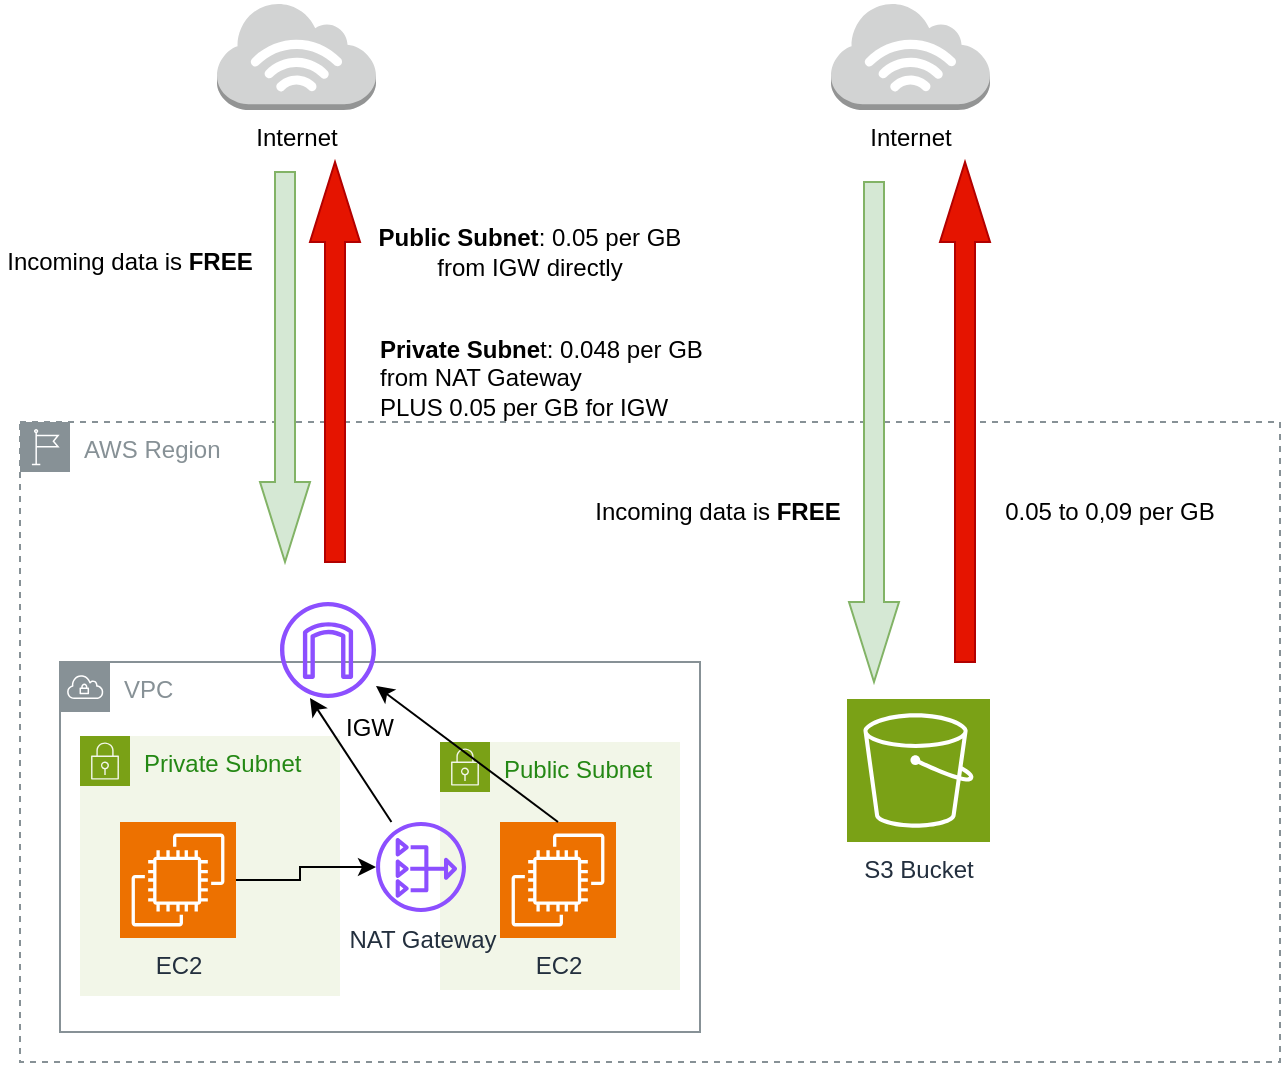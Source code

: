 <mxfile version="24.5.5" type="github">
  <diagram name="Page-1" id="4Jioflp6mPC1VqLNQQG0">
    <mxGraphModel dx="1026" dy="585" grid="1" gridSize="10" guides="1" tooltips="1" connect="1" arrows="1" fold="1" page="1" pageScale="1" pageWidth="850" pageHeight="1100" math="0" shadow="0">
      <root>
        <mxCell id="0" />
        <mxCell id="1" parent="0" />
        <mxCell id="bRZXsDWAL-ojzYbplzxd-2" value="VPC" style="sketch=0;outlineConnect=0;gradientColor=none;html=1;whiteSpace=wrap;fontSize=12;fontStyle=0;shape=mxgraph.aws4.group;grIcon=mxgraph.aws4.group_vpc;strokeColor=#879196;fillColor=none;verticalAlign=top;align=left;spacingLeft=30;fontColor=#879196;dashed=0;" vertex="1" parent="1">
          <mxGeometry x="160" y="360" width="320" height="185" as="geometry" />
        </mxCell>
        <mxCell id="bRZXsDWAL-ojzYbplzxd-1" value="AWS Region" style="sketch=0;outlineConnect=0;gradientColor=none;html=1;whiteSpace=wrap;fontSize=12;fontStyle=0;shape=mxgraph.aws4.group;grIcon=mxgraph.aws4.group_region;strokeColor=#879196;fillColor=none;verticalAlign=top;align=left;spacingLeft=30;fontColor=#879196;dashed=1;" vertex="1" parent="1">
          <mxGeometry x="140" y="240" width="630" height="320" as="geometry" />
        </mxCell>
        <mxCell id="bRZXsDWAL-ojzYbplzxd-25" value="Private Subnet" style="points=[[0,0],[0.25,0],[0.5,0],[0.75,0],[1,0],[1,0.25],[1,0.5],[1,0.75],[1,1],[0.75,1],[0.5,1],[0.25,1],[0,1],[0,0.75],[0,0.5],[0,0.25]];outlineConnect=0;gradientColor=none;html=1;whiteSpace=wrap;fontSize=12;fontStyle=0;container=1;pointerEvents=0;collapsible=0;recursiveResize=0;shape=mxgraph.aws4.group;grIcon=mxgraph.aws4.group_security_group;grStroke=0;strokeColor=#7AA116;fillColor=#F2F6E8;verticalAlign=top;align=left;spacingLeft=30;fontColor=#248814;dashed=0;" vertex="1" parent="1">
          <mxGeometry x="170" y="397" width="130" height="130" as="geometry" />
        </mxCell>
        <mxCell id="bRZXsDWAL-ojzYbplzxd-3" value="EC2" style="sketch=0;points=[[0,0,0],[0.25,0,0],[0.5,0,0],[0.75,0,0],[1,0,0],[0,1,0],[0.25,1,0],[0.5,1,0],[0.75,1,0],[1,1,0],[0,0.25,0],[0,0.5,0],[0,0.75,0],[1,0.25,0],[1,0.5,0],[1,0.75,0]];outlineConnect=0;fontColor=#232F3E;fillColor=#ED7100;strokeColor=#ffffff;dashed=0;verticalLabelPosition=bottom;verticalAlign=top;align=center;html=1;fontSize=12;fontStyle=0;aspect=fixed;shape=mxgraph.aws4.resourceIcon;resIcon=mxgraph.aws4.ec2;" vertex="1" parent="bRZXsDWAL-ojzYbplzxd-25">
          <mxGeometry x="20" y="43" width="58" height="58" as="geometry" />
        </mxCell>
        <mxCell id="bRZXsDWAL-ojzYbplzxd-14" style="edgeStyle=orthogonalEdgeStyle;rounded=0;orthogonalLoop=1;jettySize=auto;html=1;" edge="1" parent="1" source="bRZXsDWAL-ojzYbplzxd-3" target="bRZXsDWAL-ojzYbplzxd-24">
          <mxGeometry relative="1" as="geometry">
            <Array as="points">
              <mxPoint x="280" y="469" />
            </Array>
          </mxGeometry>
        </mxCell>
        <mxCell id="bRZXsDWAL-ojzYbplzxd-4" value="S3 Bucket" style="sketch=0;points=[[0,0,0],[0.25,0,0],[0.5,0,0],[0.75,0,0],[1,0,0],[0,1,0],[0.25,1,0],[0.5,1,0],[0.75,1,0],[1,1,0],[0,0.25,0],[0,0.5,0],[0,0.75,0],[1,0.25,0],[1,0.5,0],[1,0.75,0]];outlineConnect=0;fontColor=#232F3E;fillColor=#7AA116;strokeColor=#ffffff;dashed=0;verticalLabelPosition=bottom;verticalAlign=top;align=center;html=1;fontSize=12;fontStyle=0;aspect=fixed;shape=mxgraph.aws4.resourceIcon;resIcon=mxgraph.aws4.s3;" vertex="1" parent="1">
          <mxGeometry x="553.5" y="378.5" width="71.5" height="71.5" as="geometry" />
        </mxCell>
        <mxCell id="bRZXsDWAL-ojzYbplzxd-6" value="" style="html=1;shadow=0;dashed=0;align=center;verticalAlign=middle;shape=mxgraph.arrows2.arrow;dy=0.6;dx=40;direction=south;notch=0;fillColor=#d5e8d4;strokeColor=#82b366;" vertex="1" parent="1">
          <mxGeometry x="260" y="115" width="25" height="195" as="geometry" />
        </mxCell>
        <mxCell id="bRZXsDWAL-ojzYbplzxd-7" value="Internet" style="outlineConnect=0;dashed=0;verticalLabelPosition=bottom;verticalAlign=top;align=center;html=1;shape=mxgraph.aws3.internet_3;fillColor=#D2D3D3;gradientColor=none;" vertex="1" parent="1">
          <mxGeometry x="238.5" y="30" width="79.5" height="54" as="geometry" />
        </mxCell>
        <mxCell id="bRZXsDWAL-ojzYbplzxd-8" value="Incoming data is &lt;b&gt;FREE&lt;/b&gt;" style="text;html=1;align=center;verticalAlign=middle;whiteSpace=wrap;rounded=0;rotation=0;" vertex="1" parent="1">
          <mxGeometry x="130" y="145" width="130" height="30" as="geometry" />
        </mxCell>
        <mxCell id="bRZXsDWAL-ojzYbplzxd-9" value="" style="html=1;shadow=0;dashed=0;align=center;verticalAlign=middle;shape=mxgraph.arrows2.arrow;dy=0.6;dx=40;direction=south;notch=0;fillColor=#e51400;strokeColor=#B20000;rotation=-180;fontColor=#ffffff;" vertex="1" parent="1">
          <mxGeometry x="285" y="110" width="25" height="200" as="geometry" />
        </mxCell>
        <mxCell id="bRZXsDWAL-ojzYbplzxd-12" value="IGW" style="text;html=1;align=center;verticalAlign=middle;whiteSpace=wrap;rounded=0;" vertex="1" parent="1">
          <mxGeometry x="285" y="378" width="60" height="30" as="geometry" />
        </mxCell>
        <mxCell id="bRZXsDWAL-ojzYbplzxd-13" value="" style="sketch=0;outlineConnect=0;fontColor=#232F3E;gradientColor=none;fillColor=#8C4FFF;strokeColor=none;dashed=0;verticalLabelPosition=bottom;verticalAlign=top;align=center;html=1;fontSize=12;fontStyle=0;aspect=fixed;pointerEvents=1;shape=mxgraph.aws4.internet_gateway;" vertex="1" parent="1">
          <mxGeometry x="270" y="330" width="48" height="48" as="geometry" />
        </mxCell>
        <mxCell id="bRZXsDWAL-ojzYbplzxd-15" value="&lt;b&gt;Public Subnet&lt;/b&gt;: 0.05 per GB from IGW directly" style="text;html=1;align=center;verticalAlign=middle;whiteSpace=wrap;rounded=0;rotation=0;" vertex="1" parent="1">
          <mxGeometry x="310" y="140" width="170" height="30" as="geometry" />
        </mxCell>
        <mxCell id="bRZXsDWAL-ojzYbplzxd-17" value="Internet" style="outlineConnect=0;dashed=0;verticalLabelPosition=bottom;verticalAlign=top;align=center;html=1;shape=mxgraph.aws3.internet_3;fillColor=#D2D3D3;gradientColor=none;" vertex="1" parent="1">
          <mxGeometry x="545.5" y="30" width="79.5" height="54" as="geometry" />
        </mxCell>
        <mxCell id="bRZXsDWAL-ojzYbplzxd-18" value="" style="html=1;shadow=0;dashed=0;align=center;verticalAlign=middle;shape=mxgraph.arrows2.arrow;dy=0.6;dx=40;direction=south;notch=0;fillColor=#d5e8d4;strokeColor=#82b366;" vertex="1" parent="1">
          <mxGeometry x="554.5" y="120" width="25" height="250" as="geometry" />
        </mxCell>
        <mxCell id="bRZXsDWAL-ojzYbplzxd-19" value="" style="html=1;shadow=0;dashed=0;align=center;verticalAlign=middle;shape=mxgraph.arrows2.arrow;dy=0.6;dx=40;direction=south;notch=0;fillColor=#e51400;strokeColor=#B20000;rotation=-180;fontColor=#ffffff;" vertex="1" parent="1">
          <mxGeometry x="600" y="110" width="25" height="250" as="geometry" />
        </mxCell>
        <mxCell id="bRZXsDWAL-ojzYbplzxd-21" value="Incoming data is &lt;b&gt;FREE&lt;/b&gt;" style="text;html=1;align=center;verticalAlign=middle;whiteSpace=wrap;rounded=0;rotation=0;" vertex="1" parent="1">
          <mxGeometry x="423.5" y="270" width="130" height="30" as="geometry" />
        </mxCell>
        <mxCell id="bRZXsDWAL-ojzYbplzxd-22" value="0.05 to 0,09 per GB" style="text;html=1;align=center;verticalAlign=middle;whiteSpace=wrap;rounded=0;rotation=0;" vertex="1" parent="1">
          <mxGeometry x="620" y="270" width="130" height="30" as="geometry" />
        </mxCell>
        <mxCell id="bRZXsDWAL-ojzYbplzxd-27" value="" style="endArrow=classic;html=1;rounded=0;entryX=0;entryY=0;entryDx=0;entryDy=0;" edge="1" parent="1" source="bRZXsDWAL-ojzYbplzxd-24" target="bRZXsDWAL-ojzYbplzxd-12">
          <mxGeometry width="50" height="50" relative="1" as="geometry">
            <mxPoint x="430" y="360" as="sourcePoint" />
            <mxPoint x="480" y="310" as="targetPoint" />
          </mxGeometry>
        </mxCell>
        <mxCell id="bRZXsDWAL-ojzYbplzxd-28" value="Public Subnet" style="points=[[0,0],[0.25,0],[0.5,0],[0.75,0],[1,0],[1,0.25],[1,0.5],[1,0.75],[1,1],[0.75,1],[0.5,1],[0.25,1],[0,1],[0,0.75],[0,0.5],[0,0.25]];outlineConnect=0;gradientColor=none;html=1;whiteSpace=wrap;fontSize=12;fontStyle=0;container=1;pointerEvents=0;collapsible=0;recursiveResize=0;shape=mxgraph.aws4.group;grIcon=mxgraph.aws4.group_security_group;grStroke=0;strokeColor=#7AA116;fillColor=#F2F6E8;verticalAlign=top;align=left;spacingLeft=30;fontColor=#248814;dashed=0;" vertex="1" parent="1">
          <mxGeometry x="350" y="400" width="120" height="124" as="geometry" />
        </mxCell>
        <mxCell id="bRZXsDWAL-ojzYbplzxd-29" value="EC2" style="sketch=0;points=[[0,0,0],[0.25,0,0],[0.5,0,0],[0.75,0,0],[1,0,0],[0,1,0],[0.25,1,0],[0.5,1,0],[0.75,1,0],[1,1,0],[0,0.25,0],[0,0.5,0],[0,0.75,0],[1,0.25,0],[1,0.5,0],[1,0.75,0]];outlineConnect=0;fontColor=#232F3E;fillColor=#ED7100;strokeColor=#ffffff;dashed=0;verticalLabelPosition=bottom;verticalAlign=top;align=center;html=1;fontSize=12;fontStyle=0;aspect=fixed;shape=mxgraph.aws4.resourceIcon;resIcon=mxgraph.aws4.ec2;" vertex="1" parent="bRZXsDWAL-ojzYbplzxd-28">
          <mxGeometry x="30" y="40" width="58" height="58" as="geometry" />
        </mxCell>
        <mxCell id="bRZXsDWAL-ojzYbplzxd-24" value="NAT Gateway" style="sketch=0;outlineConnect=0;fontColor=#232F3E;gradientColor=none;fillColor=#8C4FFF;strokeColor=none;dashed=0;verticalLabelPosition=bottom;verticalAlign=top;align=center;html=1;fontSize=12;fontStyle=0;aspect=fixed;pointerEvents=1;shape=mxgraph.aws4.nat_gateway;" vertex="1" parent="1">
          <mxGeometry x="318" y="440" width="45" height="45" as="geometry" />
        </mxCell>
        <mxCell id="bRZXsDWAL-ojzYbplzxd-32" value="" style="endArrow=classic;html=1;rounded=0;exitX=0.5;exitY=0;exitDx=0;exitDy=0;exitPerimeter=0;" edge="1" parent="1" source="bRZXsDWAL-ojzYbplzxd-29" target="bRZXsDWAL-ojzYbplzxd-13">
          <mxGeometry width="50" height="50" relative="1" as="geometry">
            <mxPoint x="303" y="457" as="sourcePoint" />
            <mxPoint x="304" y="388" as="targetPoint" />
          </mxGeometry>
        </mxCell>
        <mxCell id="bRZXsDWAL-ojzYbplzxd-34" value="&lt;div&gt;&lt;b&gt;Private Subne&lt;/b&gt;t: &lt;span&gt;&lt;span&gt;&lt;span&gt;&lt;span&gt;0.048 per GB from NAT Gateway &lt;br&gt;&lt;/span&gt;&lt;/span&gt;&lt;/span&gt;&lt;/span&gt;&lt;/div&gt;&lt;div&gt;&lt;span&gt;&lt;span&gt;&lt;span&gt;&lt;span&gt;PLUS 0.05 per GB for IGW&lt;br&gt;&lt;/span&gt;&lt;/span&gt;&lt;/span&gt;&lt;/span&gt;&lt;/div&gt;&lt;div&gt;&lt;span&gt;&lt;span&gt;&lt;span&gt;&lt;span&gt;&lt;/span&gt;&lt;/span&gt;&lt;/span&gt;&lt;/span&gt;&lt;/div&gt;" style="text;whiteSpace=wrap;html=1;" vertex="1" parent="1">
          <mxGeometry x="318" y="190" width="190" height="40" as="geometry" />
        </mxCell>
      </root>
    </mxGraphModel>
  </diagram>
</mxfile>

